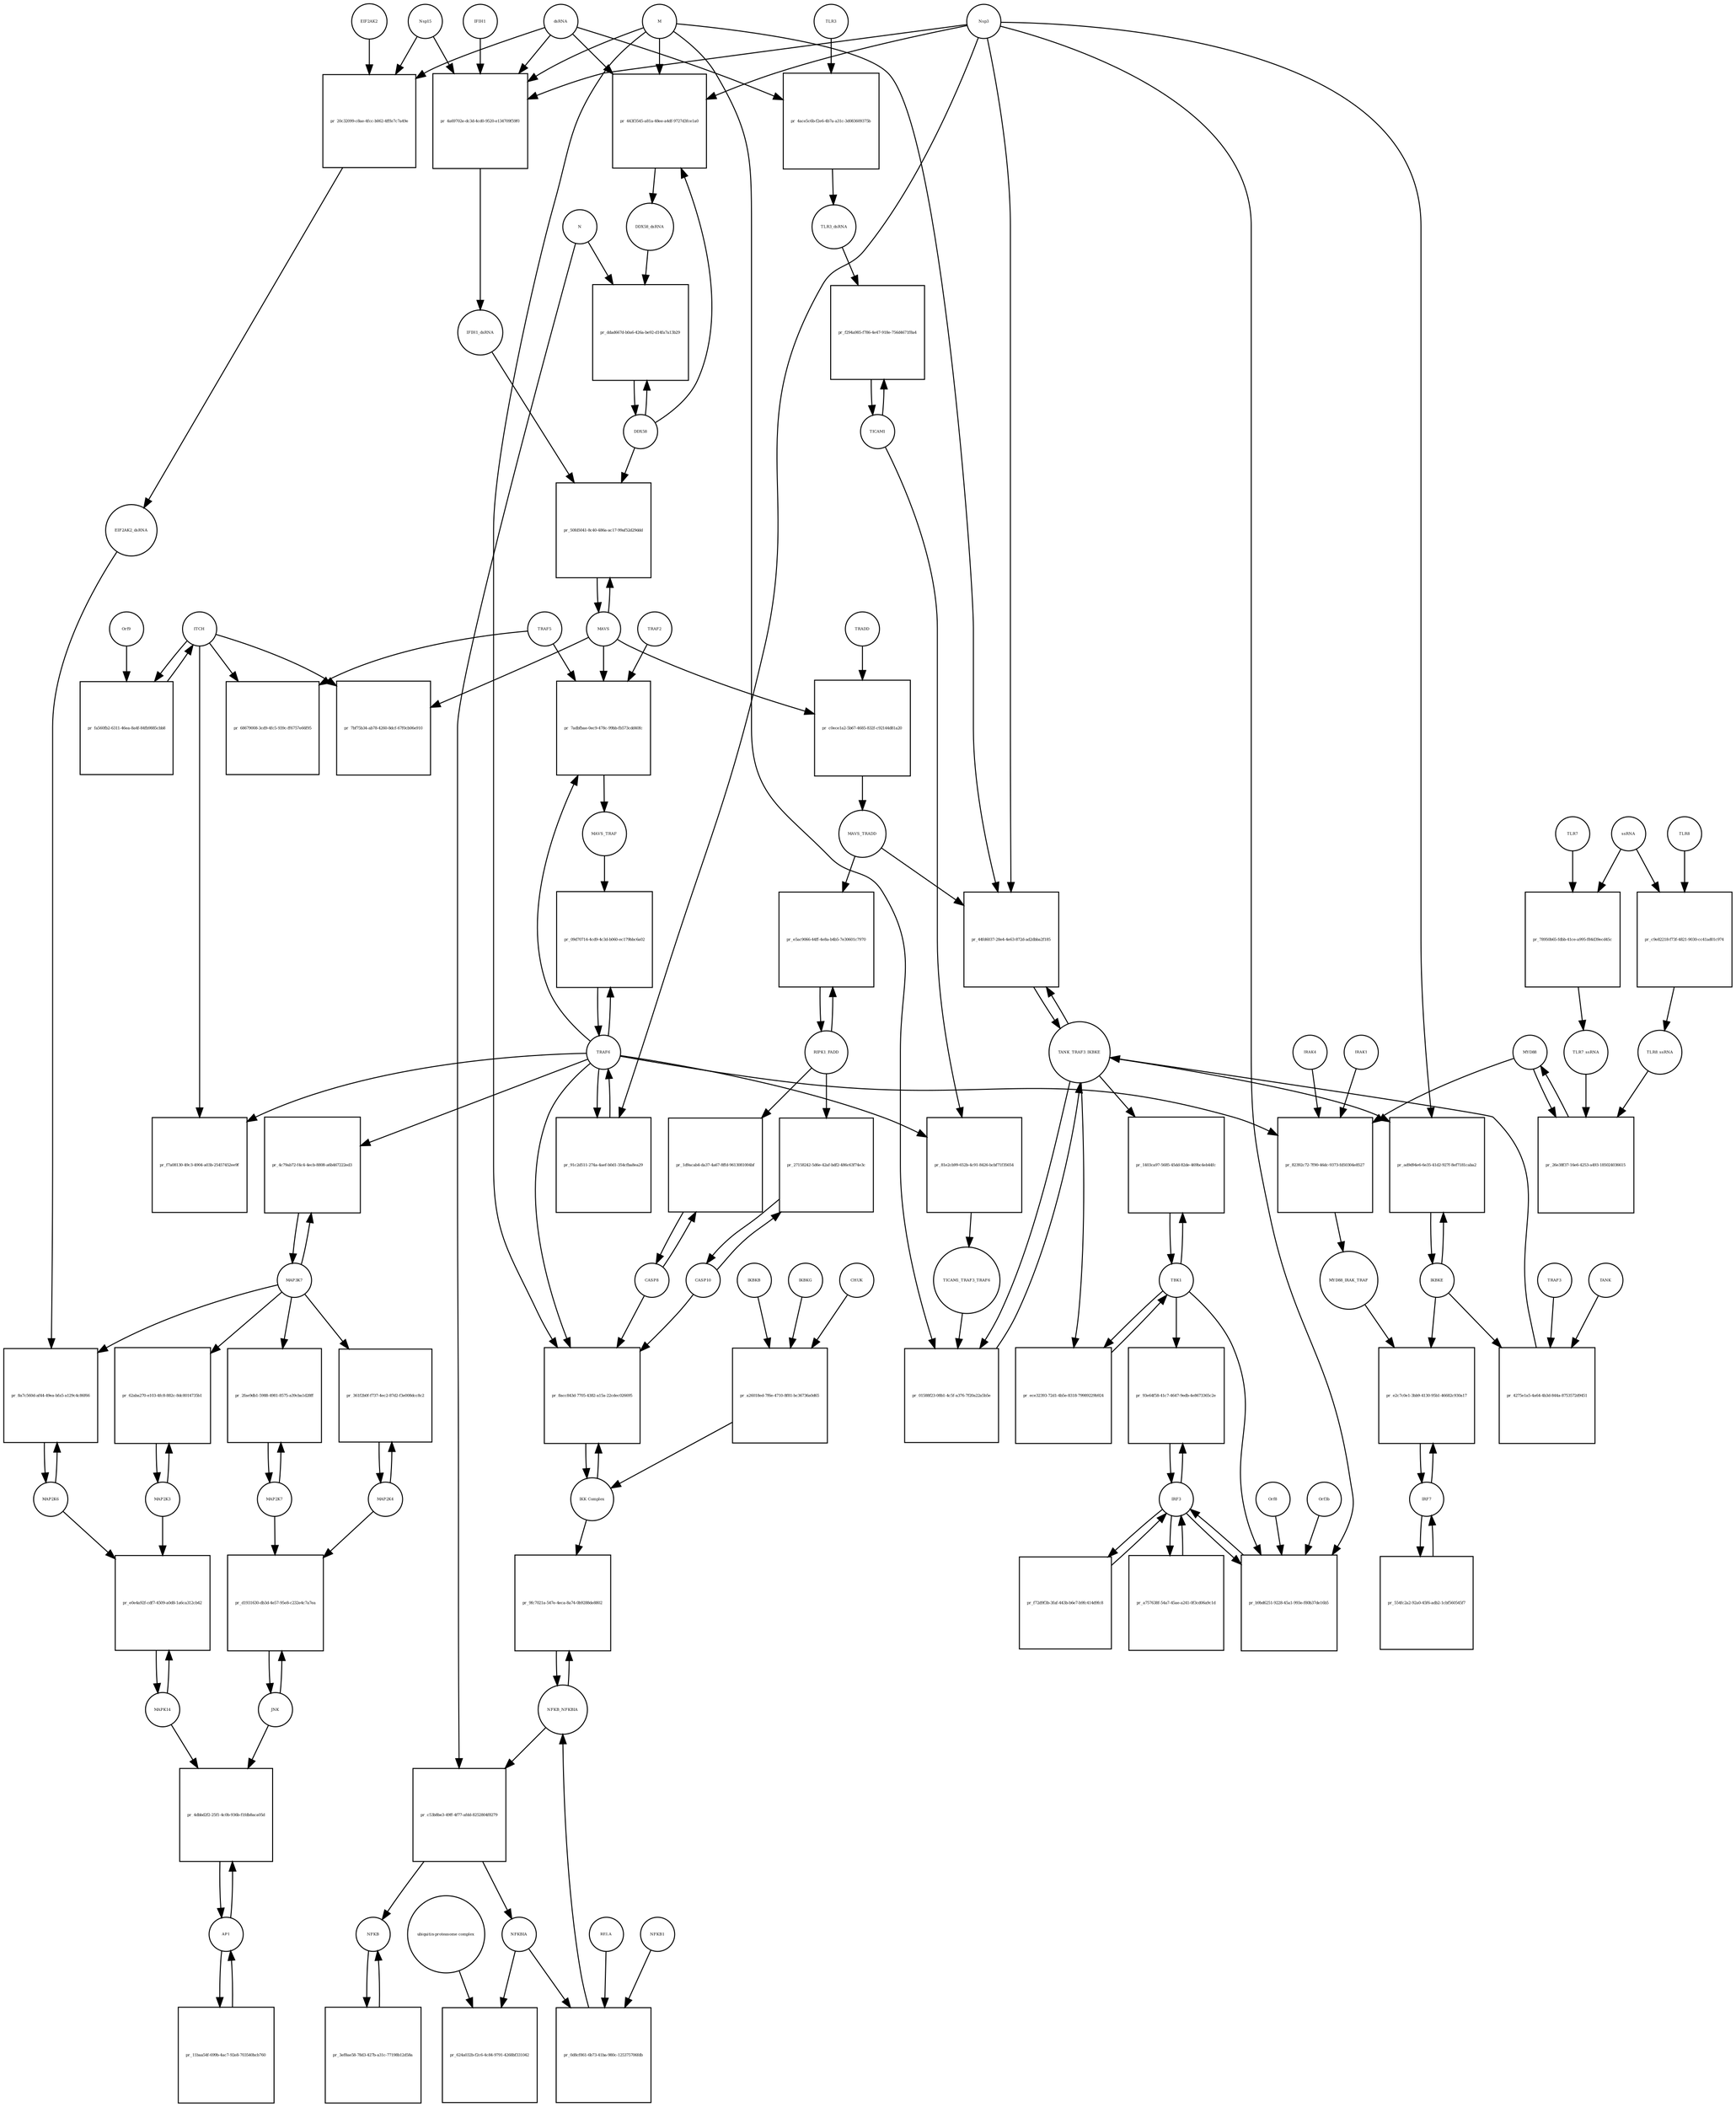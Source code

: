 strict digraph  {
dsRNA [annotation="", bipartite=0, cls="nucleic acid feature", fontsize=4, label=dsRNA, shape=circle];
"pr_443f3545-a81a-48ee-a4df-9727d3fce1a0" [annotation="", bipartite=1, cls=process, fontsize=4, label="pr_443f3545-a81a-48ee-a4df-9727d3fce1a0", shape=square];
DDX58_dsRNA [annotation="", bipartite=0, cls=complex, fontsize=4, label=DDX58_dsRNA, shape=circle];
M [annotation=urn_miriam_ncbiprotein_1796318601, bipartite=0, cls=macromolecule, fontsize=4, label=M, shape=circle];
Nsp3 [annotation=urn_miriam_ncbiprotein_1802476807, bipartite=0, cls=macromolecule, fontsize=4, label=Nsp3, shape=circle];
DDX58 [annotation=urn_miriam_hgnc_19102, bipartite=0, cls=macromolecule, fontsize=4, label=DDX58, shape=circle];
"pr_4a69702e-dc3d-4cd0-9520-e134709f59f0" [annotation="", bipartite=1, cls=process, fontsize=4, label="pr_4a69702e-dc3d-4cd0-9520-e134709f59f0", shape=square];
IFIH1_dsRNA [annotation="", bipartite=0, cls=complex, fontsize=4, label=IFIH1_dsRNA, shape=circle];
Nsp15 [annotation=urn_miriam_ncbiprotein_1802476818, bipartite=0, cls=macromolecule, fontsize=4, label=Nsp15, shape=circle];
IFIH1 [annotation=urn_miriam_hgnc_18873, bipartite=0, cls=macromolecule, fontsize=4, label=IFIH1, shape=circle];
"pr_ddad667d-b0a6-426a-be92-d14fa7a13b29" [annotation="", bipartite=1, cls=process, fontsize=4, label="pr_ddad667d-b0a6-426a-be92-d14fa7a13b29", shape=square];
N [annotation=urn_miriam_ncbiprotein_1798174255, bipartite=0, cls=macromolecule, fontsize=4, label=N, shape=circle];
MAVS [annotation=urn_miriam_hgnc_29233, bipartite=0, cls="macromolecule multimer", fontsize=4, label=MAVS, shape=circle];
"pr_50fd5041-8c40-486a-ac17-99af52d29ddd" [annotation="", bipartite=1, cls=process, fontsize=4, label="pr_50fd5041-8c40-486a-ac17-99af52d29ddd", shape=square];
NFKB [annotation="", bipartite=0, cls=complex, fontsize=4, label=NFKB, shape=circle];
"pr_3ef8ae58-78d3-427b-a31c-77198b12d58a" [annotation="", bipartite=1, cls=process, fontsize=4, label="pr_3ef8ae58-78d3-427b-a31c-77198b12d58a", shape=square];
NFKBIA [annotation=urn_miriam_hgnc_7797, bipartite=0, cls=macromolecule, fontsize=4, label=NFKBIA, shape=circle];
"pr_624a032b-f2c6-4c84-9791-4268bf331042" [annotation="", bipartite=1, cls=process, fontsize=4, label="pr_624a032b-f2c6-4c84-9791-4268bf331042", shape=square];
"ubiquitin-proteasome complex" [annotation="", bipartite=0, cls=complex, fontsize=4, label="ubiquitin-proteasome complex", shape=circle];
IRF3 [annotation=urn_miriam_hgnc_6118, bipartite=0, cls="macromolecule multimer", fontsize=4, label=IRF3, shape=circle];
"pr_93e64f58-41c7-4647-9edb-4e8673365c2e" [annotation="", bipartite=1, cls=process, fontsize=4, label="pr_93e64f58-41c7-4647-9edb-4e8673365c2e", shape=square];
TBK1 [annotation="", bipartite=0, cls=macromolecule, fontsize=4, label=TBK1, shape=circle];
"pr_f72d9f3b-3faf-443b-b6e7-b9fc414d9fc8" [annotation="", bipartite=1, cls=process, fontsize=4, label="pr_f72d9f3b-3faf-443b-b6e7-b9fc414d9fc8", shape=square];
"pr_b9bd6251-9228-45a1-993e-f80b37de16b5" [annotation="", bipartite=1, cls=process, fontsize=4, label="pr_b9bd6251-9228-45a1-993e-f80b37de16b5", shape=square];
Orf3b [annotation=urn_miriam_uniprot_P59633, bipartite=0, cls=macromolecule, fontsize=4, label=Orf3b, shape=circle];
Orf8 [annotation=urn_miriam_ncbiprotein_1796318604, bipartite=0, cls=macromolecule, fontsize=4, label=Orf8, shape=circle];
IRF7 [annotation=urn_miriam_hgnc_6122, bipartite=0, cls="macromolecule multimer", fontsize=4, label=IRF7, shape=circle];
"pr_e2c7c0e1-3bb9-4130-95b1-46682c930a17" [annotation="", bipartite=1, cls=process, fontsize=4, label="pr_e2c7c0e1-3bb9-4130-95b1-46682c930a17", shape=square];
IKBKE [annotation=urn_miriam_hgnc_14552, bipartite=0, cls=macromolecule, fontsize=4, label=IKBKE, shape=circle];
MYD88_IRAK_TRAF [annotation="", bipartite=0, cls=complex, fontsize=4, label=MYD88_IRAK_TRAF, shape=circle];
"pr_a757638f-54a7-45ae-a241-0f3cd06a9c1d" [annotation="", bipartite=1, cls=process, fontsize=4, label="pr_a757638f-54a7-45ae-a241-0f3cd06a9c1d", shape=square];
"pr_554fc2a2-92a0-45f6-adb2-1cbf560545f7" [annotation="", bipartite=1, cls=process, fontsize=4, label="pr_554fc2a2-92a0-45f6-adb2-1cbf560545f7", shape=square];
TRAF6 [annotation=urn_miriam_hgnc_12036, bipartite=0, cls=macromolecule, fontsize=4, label=TRAF6, shape=circle];
"pr_09d70714-4cd9-4c3d-b060-ec179bbc6a02" [annotation="", bipartite=1, cls=process, fontsize=4, label="pr_09d70714-4cd9-4c3d-b060-ec179bbc6a02", shape=square];
MAVS_TRAF [annotation="", bipartite=0, cls=complex, fontsize=4, label=MAVS_TRAF, shape=circle];
"pr_7bf75b34-ab78-4260-8dcf-67f0cb06e910" [annotation="", bipartite=1, cls=process, fontsize=4, label="pr_7bf75b34-ab78-4260-8dcf-67f0cb06e910", shape=square];
ITCH [annotation="", bipartite=0, cls=macromolecule, fontsize=4, label=ITCH, shape=circle];
TRAF5 [annotation=urn_miriam_hgnc_12035, bipartite=0, cls=macromolecule, fontsize=4, label=TRAF5, shape=circle];
"pr_68679008-3cd9-4fc5-939c-ff6757e66f95" [annotation="", bipartite=1, cls=process, fontsize=4, label="pr_68679008-3cd9-4fc5-939c-ff6757e66f95", shape=square];
"pr_f7a08130-49c3-4904-a03b-25457452ee9f" [annotation="", bipartite=1, cls=process, fontsize=4, label="pr_f7a08130-49c3-4904-a03b-25457452ee9f", shape=square];
TICAM1 [annotation=urn_miriam_hgnc_18348, bipartite=0, cls=macromolecule, fontsize=4, label=TICAM1, shape=circle];
"pr_f294a985-f786-4e47-918e-756d4671f8a4" [annotation="", bipartite=1, cls=process, fontsize=4, label="pr_f294a985-f786-4e47-918e-756d4671f8a4", shape=square];
TLR3_dsRNA [annotation="", bipartite=0, cls=complex, fontsize=4, label=TLR3_dsRNA, shape=circle];
TLR3 [annotation=urn_miriam_hgnc_11849, bipartite=0, cls="macromolecule multimer", fontsize=4, label=TLR3, shape=circle];
"pr_4ace5c6b-f2e6-4b7a-a31c-3d083609375b" [annotation="", bipartite=1, cls=process, fontsize=4, label="pr_4ace5c6b-f2e6-4b7a-a31c-3d083609375b", shape=square];
"pr_81e2cb99-652b-4c91-8426-bcbf71f35654" [annotation="", bipartite=1, cls=process, fontsize=4, label="pr_81e2cb99-652b-4c91-8426-bcbf71f35654", shape=square];
TICAM1_TRAF3_TRAF6 [annotation="", bipartite=0, cls=complex, fontsize=4, label=TICAM1_TRAF3_TRAF6, shape=circle];
TANK_TRAF3_IKBKE [annotation="", bipartite=0, cls=complex, fontsize=4, label=TANK_TRAF3_IKBKE, shape=circle];
"pr_01588f23-08b1-4c5f-a376-7f20a22a5b5e" [annotation="", bipartite=1, cls=process, fontsize=4, label="pr_01588f23-08b1-4c5f-a376-7f20a22a5b5e", shape=square];
"pr_1403ca97-5685-45dd-82de-469bc4eb44fc" [annotation="", bipartite=1, cls=process, fontsize=4, label="pr_1403ca97-5685-45dd-82de-469bc4eb44fc", shape=square];
"pr_ad9d94e6-6e35-41d2-927f-8ef7181caba2" [annotation="", bipartite=1, cls=process, fontsize=4, label="pr_ad9d94e6-6e35-41d2-927f-8ef7181caba2", shape=square];
MYD88 [annotation="", bipartite=0, cls=macromolecule, fontsize=4, label=MYD88, shape=circle];
"pr_82392c72-7f90-46dc-9373-fd50304e8527" [annotation="", bipartite=1, cls=process, fontsize=4, label="pr_82392c72-7f90-46dc-9373-fd50304e8527", shape=square];
IRAK1 [annotation=urn_miriam_hgnc_6112, bipartite=0, cls=macromolecule, fontsize=4, label=IRAK1, shape=circle];
IRAK4 [annotation=urn_miriam_hgnc_17967, bipartite=0, cls=macromolecule, fontsize=4, label=IRAK4, shape=circle];
TLR7 [annotation=urn_miriam_hgnc_15631, bipartite=0, cls=macromolecule, fontsize=4, label=TLR7, shape=circle];
"pr_78950b65-fdbb-41ce-a995-f84d39ecd45c" [annotation="", bipartite=1, cls=process, fontsize=4, label="pr_78950b65-fdbb-41ce-a995-f84d39ecd45c", shape=square];
TLR7_ssRNA [annotation="", bipartite=0, cls=complex, fontsize=4, label=TLR7_ssRNA, shape=circle];
ssRNA [annotation="", bipartite=0, cls="nucleic acid feature", fontsize=4, label=ssRNA, shape=circle];
TLR8 [annotation=urn_miriam_hgnc_15632, bipartite=0, cls=macromolecule, fontsize=4, label=TLR8, shape=circle];
"pr_c9e82218-f73f-4821-9030-cc41ad01c974" [annotation="", bipartite=1, cls=process, fontsize=4, label="pr_c9e82218-f73f-4821-9030-cc41ad01c974", shape=square];
TLR8_ssRNA [annotation="", bipartite=0, cls=complex, fontsize=4, label=TLR8_ssRNA, shape=circle];
"pr_26e38f37-16e6-4253-a493-185024036615" [annotation="", bipartite=1, cls=process, fontsize=4, label="pr_26e38f37-16e6-4253-a493-185024036615", shape=square];
MAP3K7 [annotation="", bipartite=0, cls=macromolecule, fontsize=4, label=MAP3K7, shape=circle];
"pr_4c79ab72-f4c4-4ecb-8808-a6b467222ed3" [annotation="", bipartite=1, cls=process, fontsize=4, label="pr_4c79ab72-f4c4-4ecb-8808-a6b467222ed3", shape=square];
TRAF2 [annotation=urn_miriam_hgnc_12032, bipartite=0, cls=macromolecule, fontsize=4, label=TRAF2, shape=circle];
"pr_7adbfbae-0ec9-478c-99bb-fb573cdd40fc" [annotation="", bipartite=1, cls=process, fontsize=4, label="pr_7adbfbae-0ec9-478c-99bb-fb573cdd40fc", shape=square];
"pr_fa560fb2-6311-46ea-8a4f-84fb9885cbb8" [annotation="", bipartite=1, cls=process, fontsize=4, label="pr_fa560fb2-6311-46ea-8a4f-84fb9885cbb8", shape=square];
Orf9 [annotation=urn_miriam_uniprot_P59636, bipartite=0, cls=macromolecule, fontsize=4, label=Orf9, shape=circle];
"pr_c0ece1a2-5b67-4685-832f-c92144d81a20" [annotation="", bipartite=1, cls=process, fontsize=4, label="pr_c0ece1a2-5b67-4685-832f-c92144d81a20", shape=square];
MAVS_TRADD [annotation="", bipartite=0, cls=complex, fontsize=4, label=MAVS_TRADD, shape=circle];
TRADD [annotation=urn_miriam_hgnc_12030, bipartite=0, cls=macromolecule, fontsize=4, label=TRADD, shape=circle];
"pr_91c2d511-274a-4aef-b0d1-354cfba8ea29" [annotation="", bipartite=1, cls=process, fontsize=4, label="pr_91c2d511-274a-4aef-b0d1-354cfba8ea29", shape=square];
AP1 [annotation="", bipartite=0, cls=complex, fontsize=4, label=AP1, shape=circle];
"pr_4dbbd2f2-25f1-4c0b-936b-f1fdb8aca05d" [annotation="", bipartite=1, cls=process, fontsize=4, label="pr_4dbbd2f2-25f1-4c0b-936b-f1fdb8aca05d", shape=square];
MAPK14 [annotation="", bipartite=0, cls=macromolecule, fontsize=4, label=MAPK14, shape=circle];
JNK [annotation="", bipartite=0, cls=complex, fontsize=4, label=JNK, shape=circle];
"pr_d1931630-db3d-4e57-95e8-c232e4c7a7ea" [annotation="", bipartite=1, cls=process, fontsize=4, label="pr_d1931630-db3d-4e57-95e8-c232e4c7a7ea", shape=square];
MAP2K7 [annotation="", bipartite=0, cls=macromolecule, fontsize=4, label=MAP2K7, shape=circle];
MAP2K4 [annotation="", bipartite=0, cls=macromolecule, fontsize=4, label=MAP2K4, shape=circle];
"pr_361f2b0f-f737-4ec2-87d2-f3e008dcc8c2" [annotation="", bipartite=1, cls=process, fontsize=4, label="pr_361f2b0f-f737-4ec2-87d2-f3e008dcc8c2", shape=square];
"pr_2fae9db1-5988-4981-8575-a39cba1d28ff" [annotation="", bipartite=1, cls=process, fontsize=4, label="pr_2fae9db1-5988-4981-8575-a39cba1d28ff", shape=square];
MAP2K3 [annotation="", bipartite=0, cls=macromolecule, fontsize=4, label=MAP2K3, shape=circle];
"pr_62aba270-e103-4fc8-882c-8dc8014735b1" [annotation="", bipartite=1, cls=process, fontsize=4, label="pr_62aba270-e103-4fc8-882c-8dc8014735b1", shape=square];
MAP2K6 [annotation="", bipartite=0, cls=macromolecule, fontsize=4, label=MAP2K6, shape=circle];
"pr_8a7c560d-af44-49ea-bfa5-a129c4c86f66" [annotation="", bipartite=1, cls=process, fontsize=4, label="pr_8a7c560d-af44-49ea-bfa5-a129c4c86f66", shape=square];
EIF2AK2_dsRNA [annotation="", bipartite=0, cls=complex, fontsize=4, label=EIF2AK2_dsRNA, shape=circle];
"pr_20c32099-c8ae-4fcc-b062-4fffe7c7a49e" [annotation="", bipartite=1, cls=process, fontsize=4, label="pr_20c32099-c8ae-4fcc-b062-4fffe7c7a49e", shape=square];
EIF2AK2 [annotation=urn_miriam_hgnc_9437, bipartite=0, cls=macromolecule, fontsize=4, label=EIF2AK2, shape=circle];
RIPK1_FADD [annotation="", bipartite=0, cls=complex, fontsize=4, label=RIPK1_FADD, shape=circle];
"pr_e5ac9066-44ff-4e8a-b4b5-7e30601c7970" [annotation="", bipartite=1, cls=process, fontsize=4, label="pr_e5ac9066-44ff-4e8a-b4b5-7e30601c7970", shape=square];
CASP8 [annotation="", bipartite=0, cls=macromolecule, fontsize=4, label=CASP8, shape=circle];
"pr_1d9acab4-da37-4a67-8ffd-9613081004bf" [annotation="", bipartite=1, cls=process, fontsize=4, label="pr_1d9acab4-da37-4a67-8ffd-9613081004bf", shape=square];
CASP10 [annotation="", bipartite=0, cls=macromolecule, fontsize=4, label=CASP10, shape=circle];
"pr_27158242-5d6e-42af-bdf2-486c63f74e3c" [annotation="", bipartite=1, cls=process, fontsize=4, label="pr_27158242-5d6e-42af-bdf2-486c63f74e3c", shape=square];
NFKB_NFKBIA [annotation="", bipartite=0, cls=complex, fontsize=4, label=NFKB_NFKBIA, shape=circle];
"pr_9fc7021a-547e-4eca-8a74-0b9288de8802" [annotation="", bipartite=1, cls=process, fontsize=4, label="pr_9fc7021a-547e-4eca-8a74-0b9288de8802", shape=square];
"IKK Complex" [annotation="", bipartite=0, cls=complex, fontsize=4, label="IKK Complex", shape=circle];
"pr_c53b8be3-49ff-4f77-afdd-8252804f8279" [annotation="", bipartite=1, cls=process, fontsize=4, label="pr_c53b8be3-49ff-4f77-afdd-8252804f8279", shape=square];
"pr_11baa54f-699b-4ac7-92e8-703540bcb760" [annotation="", bipartite=1, cls=process, fontsize=4, label="pr_11baa54f-699b-4ac7-92e8-703540bcb760", shape=square];
"pr_8acc843d-7705-4382-a15a-22cdec026695" [annotation="", bipartite=1, cls=process, fontsize=4, label="pr_8acc843d-7705-4382-a15a-22cdec026695", shape=square];
"pr_0d8cf861-6b73-41ba-980c-125375706fdb" [annotation="", bipartite=1, cls=process, fontsize=4, label="pr_0d8cf861-6b73-41ba-980c-125375706fdb", shape=square];
RELA [annotation="", bipartite=0, cls=macromolecule, fontsize=4, label=RELA, shape=circle];
NFKB1 [annotation="", bipartite=0, cls=macromolecule, fontsize=4, label=NFKB1, shape=circle];
IKBKG [annotation="", bipartite=0, cls=macromolecule, fontsize=4, label=IKBKG, shape=circle];
"pr_a26018ed-7f6e-4710-8f81-bc36736a0d65" [annotation="", bipartite=1, cls=process, fontsize=4, label="pr_a26018ed-7f6e-4710-8f81-bc36736a0d65", shape=square];
CHUK [annotation="", bipartite=0, cls=macromolecule, fontsize=4, label=CHUK, shape=circle];
IKBKB [annotation="", bipartite=0, cls=macromolecule, fontsize=4, label=IKBKB, shape=circle];
"pr_44fd6037-28e4-4e63-872d-ad2dbba2f185" [annotation="", bipartite=1, cls=process, fontsize=4, label="pr_44fd6037-28e4-4e63-872d-ad2dbba2f185", shape=square];
"pr_ece32393-72d1-4b5e-8318-79989229b924" [annotation="", bipartite=1, cls=process, fontsize=4, label="pr_ece32393-72d1-4b5e-8318-79989229b924", shape=square];
"pr_e0e4a92f-cdf7-4509-a0d8-1a6ca312cb42" [annotation="", bipartite=1, cls=process, fontsize=4, label="pr_e0e4a92f-cdf7-4509-a0d8-1a6ca312cb42", shape=square];
TRAF3 [annotation="", bipartite=0, cls=macromolecule, fontsize=4, label=TRAF3, shape=circle];
"pr_4275e1a5-4a64-4b3d-844a-8753572d9451" [annotation="", bipartite=1, cls=process, fontsize=4, label="pr_4275e1a5-4a64-4b3d-844a-8753572d9451", shape=square];
TANK [annotation="", bipartite=0, cls=macromolecule, fontsize=4, label=TANK, shape=circle];
dsRNA -> "pr_443f3545-a81a-48ee-a4df-9727d3fce1a0"  [annotation="", interaction_type=consumption];
dsRNA -> "pr_4a69702e-dc3d-4cd0-9520-e134709f59f0"  [annotation="", interaction_type=consumption];
dsRNA -> "pr_4ace5c6b-f2e6-4b7a-a31c-3d083609375b"  [annotation="", interaction_type=consumption];
dsRNA -> "pr_20c32099-c8ae-4fcc-b062-4fffe7c7a49e"  [annotation="", interaction_type=consumption];
"pr_443f3545-a81a-48ee-a4df-9727d3fce1a0" -> DDX58_dsRNA  [annotation="", interaction_type=production];
DDX58_dsRNA -> "pr_ddad667d-b0a6-426a-be92-d14fa7a13b29"  [annotation="urn_miriam_pubmed_25581309|urn_miriam_pubmed_28148787|urn_miriam_taxonomy_694009", interaction_type=catalysis];
M -> "pr_443f3545-a81a-48ee-a4df-9727d3fce1a0"  [annotation="urn_miriam_pubmed_20303872|urn_miriam_pubmed_19380580|urn_miriam_pubmed_31226023|urn_miriam_taxonomy_694009", interaction_type=inhibition];
M -> "pr_4a69702e-dc3d-4cd0-9520-e134709f59f0"  [annotation="urn_miriam_pubmed_28484023|urn_miriam_pubmed_19380580|urn_miriam_pubmed_31226023|urn_miriam_taxonomy_694009", interaction_type=inhibition];
M -> "pr_01588f23-08b1-4c5f-a376-7f20a22a5b5e"  [annotation="urn_miriam_pubmed_19380580|urn_miriam_pubmed_19366914|urn_miriam_taxonomy_694009", interaction_type=inhibition];
M -> "pr_8acc843d-7705-4382-a15a-22cdec026695"  [annotation="urn_miriam_pubmed_19366914|urn_miriam_pubmed_20303872|urn_miriam_pubmed_17705188|urn_miriam_pubmed_694009", interaction_type=inhibition];
M -> "pr_44fd6037-28e4-4e63-872d-ad2dbba2f185"  [annotation="urn_miriam_pubmed_19366914|urn_miriam_pubmed_27164085|urn_miriam_pubmed_19380580|urn_miriam_taxonomy_694009", interaction_type=inhibition];
Nsp3 -> "pr_443f3545-a81a-48ee-a4df-9727d3fce1a0"  [annotation="urn_miriam_pubmed_20303872|urn_miriam_pubmed_19380580|urn_miriam_pubmed_31226023|urn_miriam_taxonomy_694009", interaction_type=inhibition];
Nsp3 -> "pr_4a69702e-dc3d-4cd0-9520-e134709f59f0"  [annotation="urn_miriam_pubmed_28484023|urn_miriam_pubmed_19380580|urn_miriam_pubmed_31226023|urn_miriam_taxonomy_694009", interaction_type=inhibition];
Nsp3 -> "pr_b9bd6251-9228-45a1-993e-f80b37de16b5"  [annotation="urn_miriam_pubmed_17761676|urn_miriam_pubmed_31226023|urn_miriam_taxonomy_694009", interaction_type=inhibition];
Nsp3 -> "pr_ad9d94e6-6e35-41d2-927f-8ef7181caba2"  [annotation="urn_miriam_pubmed_20303872|urn_miriam_pubmed_31226023|urn_miriam_taxonomy_694009", interaction_type=inhibition];
Nsp3 -> "pr_91c2d511-274a-4aef-b0d1-354cfba8ea29"  [annotation="urn_miriam_pubmed_27164085|urn_miriam_taxonomy_694009", interaction_type=catalysis];
Nsp3 -> "pr_44fd6037-28e4-4e63-872d-ad2dbba2f185"  [annotation="urn_miriam_pubmed_19366914|urn_miriam_pubmed_27164085|urn_miriam_pubmed_19380580|urn_miriam_taxonomy_694009", interaction_type=inhibition];
DDX58 -> "pr_443f3545-a81a-48ee-a4df-9727d3fce1a0"  [annotation="", interaction_type=consumption];
DDX58 -> "pr_ddad667d-b0a6-426a-be92-d14fa7a13b29"  [annotation="", interaction_type=consumption];
DDX58 -> "pr_50fd5041-8c40-486a-ac17-99af52d29ddd"  [annotation=urn_miriam_pubmed_25581309, interaction_type=catalysis];
"pr_4a69702e-dc3d-4cd0-9520-e134709f59f0" -> IFIH1_dsRNA  [annotation="", interaction_type=production];
IFIH1_dsRNA -> "pr_50fd5041-8c40-486a-ac17-99af52d29ddd"  [annotation=urn_miriam_pubmed_25581309, interaction_type=catalysis];
Nsp15 -> "pr_4a69702e-dc3d-4cd0-9520-e134709f59f0"  [annotation="urn_miriam_pubmed_28484023|urn_miriam_pubmed_19380580|urn_miriam_pubmed_31226023|urn_miriam_taxonomy_694009", interaction_type=inhibition];
Nsp15 -> "pr_20c32099-c8ae-4fcc-b062-4fffe7c7a49e"  [annotation="urn_miriam_pubmed_28484023|urn_miriam_pubmed_19366914|urn_miriam_taxonomy_694009", interaction_type=inhibition];
IFIH1 -> "pr_4a69702e-dc3d-4cd0-9520-e134709f59f0"  [annotation="", interaction_type=consumption];
"pr_ddad667d-b0a6-426a-be92-d14fa7a13b29" -> DDX58  [annotation="", interaction_type=production];
N -> "pr_ddad667d-b0a6-426a-be92-d14fa7a13b29"  [annotation="urn_miriam_pubmed_25581309|urn_miriam_pubmed_28148787|urn_miriam_taxonomy_694009", interaction_type=inhibition];
N -> "pr_c53b8be3-49ff-4f77-afdd-8252804f8279"  [annotation="urn_miriam_pubmed_16143815|urn_miriam_taxonomy_694009", interaction_type=stimulation];
MAVS -> "pr_50fd5041-8c40-486a-ac17-99af52d29ddd"  [annotation="", interaction_type=consumption];
MAVS -> "pr_7bf75b34-ab78-4260-8dcf-67f0cb06e910"  [annotation="", interaction_type=consumption];
MAVS -> "pr_7adbfbae-0ec9-478c-99bb-fb573cdd40fc"  [annotation="", interaction_type=consumption];
MAVS -> "pr_c0ece1a2-5b67-4685-832f-c92144d81a20"  [annotation="", interaction_type=consumption];
"pr_50fd5041-8c40-486a-ac17-99af52d29ddd" -> MAVS  [annotation="", interaction_type=production];
NFKB -> "pr_3ef8ae58-78d3-427b-a31c-77198b12d58a"  [annotation="", interaction_type=consumption];
"pr_3ef8ae58-78d3-427b-a31c-77198b12d58a" -> NFKB  [annotation="", interaction_type=production];
NFKBIA -> "pr_624a032b-f2c6-4c84-9791-4268bf331042"  [annotation="", interaction_type=consumption];
NFKBIA -> "pr_0d8cf861-6b73-41ba-980c-125375706fdb"  [annotation="", interaction_type=consumption];
"ubiquitin-proteasome complex" -> "pr_624a032b-f2c6-4c84-9791-4268bf331042"  [annotation=urn_miriam_pubmed_20303872, interaction_type=catalysis];
IRF3 -> "pr_93e64f58-41c7-4647-9edb-4e8673365c2e"  [annotation="", interaction_type=consumption];
IRF3 -> "pr_f72d9f3b-3faf-443b-b6e7-b9fc414d9fc8"  [annotation="", interaction_type=consumption];
IRF3 -> "pr_b9bd6251-9228-45a1-993e-f80b37de16b5"  [annotation="", interaction_type=consumption];
IRF3 -> "pr_a757638f-54a7-45ae-a241-0f3cd06a9c1d"  [annotation="", interaction_type=consumption];
"pr_93e64f58-41c7-4647-9edb-4e8673365c2e" -> IRF3  [annotation="", interaction_type=production];
TBK1 -> "pr_93e64f58-41c7-4647-9edb-4e8673365c2e"  [annotation=urn_miriam_pubmed_25581309, interaction_type=catalysis];
TBK1 -> "pr_b9bd6251-9228-45a1-993e-f80b37de16b5"  [annotation="urn_miriam_pubmed_17761676|urn_miriam_pubmed_31226023|urn_miriam_taxonomy_694009", interaction_type=catalysis];
TBK1 -> "pr_1403ca97-5685-45dd-82de-469bc4eb44fc"  [annotation="", interaction_type=consumption];
TBK1 -> "pr_ece32393-72d1-4b5e-8318-79989229b924"  [annotation="", interaction_type=consumption];
"pr_f72d9f3b-3faf-443b-b6e7-b9fc414d9fc8" -> IRF3  [annotation="", interaction_type=production];
"pr_b9bd6251-9228-45a1-993e-f80b37de16b5" -> IRF3  [annotation="", interaction_type=production];
Orf3b -> "pr_b9bd6251-9228-45a1-993e-f80b37de16b5"  [annotation="urn_miriam_pubmed_17761676|urn_miriam_pubmed_31226023|urn_miriam_taxonomy_694009", interaction_type=inhibition];
Orf8 -> "pr_b9bd6251-9228-45a1-993e-f80b37de16b5"  [annotation="urn_miriam_pubmed_17761676|urn_miriam_pubmed_31226023|urn_miriam_taxonomy_694009", interaction_type=inhibition];
IRF7 -> "pr_e2c7c0e1-3bb9-4130-95b1-46682c930a17"  [annotation="", interaction_type=consumption];
IRF7 -> "pr_554fc2a2-92a0-45f6-adb2-1cbf560545f7"  [annotation="", interaction_type=consumption];
"pr_e2c7c0e1-3bb9-4130-95b1-46682c930a17" -> IRF7  [annotation="", interaction_type=production];
IKBKE -> "pr_e2c7c0e1-3bb9-4130-95b1-46682c930a17"  [annotation=urn_miriam_pubmed_20303872, interaction_type=catalysis];
IKBKE -> "pr_ad9d94e6-6e35-41d2-927f-8ef7181caba2"  [annotation="", interaction_type=consumption];
IKBKE -> "pr_4275e1a5-4a64-4b3d-844a-8753572d9451"  [annotation="", interaction_type=consumption];
MYD88_IRAK_TRAF -> "pr_e2c7c0e1-3bb9-4130-95b1-46682c930a17"  [annotation=urn_miriam_pubmed_20303872, interaction_type=catalysis];
"pr_a757638f-54a7-45ae-a241-0f3cd06a9c1d" -> IRF3  [annotation="", interaction_type=production];
"pr_554fc2a2-92a0-45f6-adb2-1cbf560545f7" -> IRF7  [annotation="", interaction_type=production];
TRAF6 -> "pr_09d70714-4cd9-4c3d-b060-ec179bbc6a02"  [annotation="", interaction_type=consumption];
TRAF6 -> "pr_f7a08130-49c3-4904-a03b-25457452ee9f"  [annotation="", interaction_type=consumption];
TRAF6 -> "pr_81e2cb99-652b-4c91-8426-bcbf71f35654"  [annotation="", interaction_type=consumption];
TRAF6 -> "pr_82392c72-7f90-46dc-9373-fd50304e8527"  [annotation="", interaction_type=consumption];
TRAF6 -> "pr_4c79ab72-f4c4-4ecb-8808-a6b467222ed3"  [annotation=urn_miriam_pubmed_19366914, interaction_type=stimulation];
TRAF6 -> "pr_7adbfbae-0ec9-478c-99bb-fb573cdd40fc"  [annotation="", interaction_type=consumption];
TRAF6 -> "pr_91c2d511-274a-4aef-b0d1-354cfba8ea29"  [annotation="", interaction_type=consumption];
TRAF6 -> "pr_8acc843d-7705-4382-a15a-22cdec026695"  [annotation="urn_miriam_pubmed_19366914|urn_miriam_pubmed_20303872|urn_miriam_pubmed_17705188|urn_miriam_pubmed_694009", interaction_type=stimulation];
"pr_09d70714-4cd9-4c3d-b060-ec179bbc6a02" -> TRAF6  [annotation="", interaction_type=production];
MAVS_TRAF -> "pr_09d70714-4cd9-4c3d-b060-ec179bbc6a02"  [annotation=urn_miriam_pubmed_19366914, interaction_type=catalysis];
ITCH -> "pr_7bf75b34-ab78-4260-8dcf-67f0cb06e910"  [annotation=urn_miriam_pubmed_25135833, interaction_type=catalysis];
ITCH -> "pr_68679008-3cd9-4fc5-939c-ff6757e66f95"  [annotation=urn_miriam_pubmed_25135833, interaction_type=catalysis];
ITCH -> "pr_f7a08130-49c3-4904-a03b-25457452ee9f"  [annotation=urn_miriam_pubmed_25135833, interaction_type=catalysis];
ITCH -> "pr_fa560fb2-6311-46ea-8a4f-84fb9885cbb8"  [annotation="", interaction_type=consumption];
TRAF5 -> "pr_68679008-3cd9-4fc5-939c-ff6757e66f95"  [annotation="", interaction_type=consumption];
TRAF5 -> "pr_7adbfbae-0ec9-478c-99bb-fb573cdd40fc"  [annotation="", interaction_type=consumption];
TICAM1 -> "pr_f294a985-f786-4e47-918e-756d4671f8a4"  [annotation="", interaction_type=consumption];
TICAM1 -> "pr_81e2cb99-652b-4c91-8426-bcbf71f35654"  [annotation="", interaction_type=consumption];
"pr_f294a985-f786-4e47-918e-756d4671f8a4" -> TICAM1  [annotation="", interaction_type=production];
TLR3_dsRNA -> "pr_f294a985-f786-4e47-918e-756d4671f8a4"  [annotation=urn_miriam_pubmed_20303872, interaction_type=stimulation];
TLR3 -> "pr_4ace5c6b-f2e6-4b7a-a31c-3d083609375b"  [annotation="", interaction_type=consumption];
"pr_4ace5c6b-f2e6-4b7a-a31c-3d083609375b" -> TLR3_dsRNA  [annotation="", interaction_type=production];
"pr_81e2cb99-652b-4c91-8426-bcbf71f35654" -> TICAM1_TRAF3_TRAF6  [annotation="", interaction_type=production];
TICAM1_TRAF3_TRAF6 -> "pr_01588f23-08b1-4c5f-a376-7f20a22a5b5e"  [annotation="urn_miriam_pubmed_19380580|urn_miriam_pubmed_19366914|urn_miriam_taxonomy_694009", interaction_type=stimulation];
TANK_TRAF3_IKBKE -> "pr_01588f23-08b1-4c5f-a376-7f20a22a5b5e"  [annotation="", interaction_type=consumption];
TANK_TRAF3_IKBKE -> "pr_1403ca97-5685-45dd-82de-469bc4eb44fc"  [annotation=urn_miriam_pubmed_20303872, interaction_type=stimulation];
TANK_TRAF3_IKBKE -> "pr_ad9d94e6-6e35-41d2-927f-8ef7181caba2"  [annotation="urn_miriam_pubmed_20303872|urn_miriam_pubmed_31226023|urn_miriam_taxonomy_694009", interaction_type=stimulation];
TANK_TRAF3_IKBKE -> "pr_44fd6037-28e4-4e63-872d-ad2dbba2f185"  [annotation="", interaction_type=consumption];
TANK_TRAF3_IKBKE -> "pr_ece32393-72d1-4b5e-8318-79989229b924"  [annotation=urn_miriam_pubmed_19366914, interaction_type=stimulation];
"pr_01588f23-08b1-4c5f-a376-7f20a22a5b5e" -> TANK_TRAF3_IKBKE  [annotation="", interaction_type=production];
"pr_1403ca97-5685-45dd-82de-469bc4eb44fc" -> TBK1  [annotation="", interaction_type=production];
"pr_ad9d94e6-6e35-41d2-927f-8ef7181caba2" -> IKBKE  [annotation="", interaction_type=production];
MYD88 -> "pr_82392c72-7f90-46dc-9373-fd50304e8527"  [annotation="", interaction_type=consumption];
MYD88 -> "pr_26e38f37-16e6-4253-a493-185024036615"  [annotation="", interaction_type=consumption];
"pr_82392c72-7f90-46dc-9373-fd50304e8527" -> MYD88_IRAK_TRAF  [annotation="", interaction_type=production];
IRAK1 -> "pr_82392c72-7f90-46dc-9373-fd50304e8527"  [annotation="", interaction_type=consumption];
IRAK4 -> "pr_82392c72-7f90-46dc-9373-fd50304e8527"  [annotation="", interaction_type=consumption];
TLR7 -> "pr_78950b65-fdbb-41ce-a995-f84d39ecd45c"  [annotation="", interaction_type=consumption];
"pr_78950b65-fdbb-41ce-a995-f84d39ecd45c" -> TLR7_ssRNA  [annotation="", interaction_type=production];
TLR7_ssRNA -> "pr_26e38f37-16e6-4253-a493-185024036615"  [annotation=urn_miriam_pubmed_19366914, interaction_type=stimulation];
ssRNA -> "pr_78950b65-fdbb-41ce-a995-f84d39ecd45c"  [annotation="", interaction_type=consumption];
ssRNA -> "pr_c9e82218-f73f-4821-9030-cc41ad01c974"  [annotation="", interaction_type=consumption];
TLR8 -> "pr_c9e82218-f73f-4821-9030-cc41ad01c974"  [annotation="", interaction_type=consumption];
"pr_c9e82218-f73f-4821-9030-cc41ad01c974" -> TLR8_ssRNA  [annotation="", interaction_type=production];
TLR8_ssRNA -> "pr_26e38f37-16e6-4253-a493-185024036615"  [annotation=urn_miriam_pubmed_19366914, interaction_type=stimulation];
"pr_26e38f37-16e6-4253-a493-185024036615" -> MYD88  [annotation="", interaction_type=production];
MAP3K7 -> "pr_4c79ab72-f4c4-4ecb-8808-a6b467222ed3"  [annotation="", interaction_type=consumption];
MAP3K7 -> "pr_361f2b0f-f737-4ec2-87d2-f3e008dcc8c2"  [annotation=urn_miriam_pubmed_19366914, interaction_type=catalysis];
MAP3K7 -> "pr_2fae9db1-5988-4981-8575-a39cba1d28ff"  [annotation=urn_miriam_pubmed_19366914, interaction_type=catalysis];
MAP3K7 -> "pr_62aba270-e103-4fc8-882c-8dc8014735b1"  [annotation=urn_miriam_pubmed_19366914, interaction_type=catalysis];
MAP3K7 -> "pr_8a7c560d-af44-49ea-bfa5-a129c4c86f66"  [annotation=urn_miriam_pubmed_19366914, interaction_type=catalysis];
"pr_4c79ab72-f4c4-4ecb-8808-a6b467222ed3" -> MAP3K7  [annotation="", interaction_type=production];
TRAF2 -> "pr_7adbfbae-0ec9-478c-99bb-fb573cdd40fc"  [annotation="", interaction_type=consumption];
"pr_7adbfbae-0ec9-478c-99bb-fb573cdd40fc" -> MAVS_TRAF  [annotation="", interaction_type=production];
"pr_fa560fb2-6311-46ea-8a4f-84fb9885cbb8" -> ITCH  [annotation="", interaction_type=production];
Orf9 -> "pr_fa560fb2-6311-46ea-8a4f-84fb9885cbb8"  [annotation="urn_miriam_pubmed_25135833|urn_miriam_taxonomy_694009", interaction_type=stimulation];
"pr_c0ece1a2-5b67-4685-832f-c92144d81a20" -> MAVS_TRADD  [annotation="", interaction_type=production];
MAVS_TRADD -> "pr_e5ac9066-44ff-4e8a-b4b5-7e30601c7970"  [annotation=urn_miriam_pubmed_19366914, interaction_type=stimulation];
MAVS_TRADD -> "pr_44fd6037-28e4-4e63-872d-ad2dbba2f185"  [annotation="urn_miriam_pubmed_19366914|urn_miriam_pubmed_27164085|urn_miriam_pubmed_19380580|urn_miriam_taxonomy_694009", interaction_type=stimulation];
TRADD -> "pr_c0ece1a2-5b67-4685-832f-c92144d81a20"  [annotation="", interaction_type=consumption];
"pr_91c2d511-274a-4aef-b0d1-354cfba8ea29" -> TRAF6  [annotation="", interaction_type=production];
AP1 -> "pr_4dbbd2f2-25f1-4c0b-936b-f1fdb8aca05d"  [annotation="", interaction_type=consumption];
AP1 -> "pr_11baa54f-699b-4ac7-92e8-703540bcb760"  [annotation="", interaction_type=consumption];
"pr_4dbbd2f2-25f1-4c0b-936b-f1fdb8aca05d" -> AP1  [annotation="", interaction_type=production];
MAPK14 -> "pr_4dbbd2f2-25f1-4c0b-936b-f1fdb8aca05d"  [annotation=urn_miriam_pubmed_19366914, interaction_type=stimulation];
MAPK14 -> "pr_e0e4a92f-cdf7-4509-a0d8-1a6ca312cb42"  [annotation="", interaction_type=consumption];
JNK -> "pr_4dbbd2f2-25f1-4c0b-936b-f1fdb8aca05d"  [annotation=urn_miriam_pubmed_19366914, interaction_type=stimulation];
JNK -> "pr_d1931630-db3d-4e57-95e8-c232e4c7a7ea"  [annotation="", interaction_type=consumption];
"pr_d1931630-db3d-4e57-95e8-c232e4c7a7ea" -> JNK  [annotation="", interaction_type=production];
MAP2K7 -> "pr_d1931630-db3d-4e57-95e8-c232e4c7a7ea"  [annotation=urn_miriam_pubmed_19366914, interaction_type=catalysis];
MAP2K7 -> "pr_2fae9db1-5988-4981-8575-a39cba1d28ff"  [annotation="", interaction_type=consumption];
MAP2K4 -> "pr_d1931630-db3d-4e57-95e8-c232e4c7a7ea"  [annotation=urn_miriam_pubmed_19366914, interaction_type=catalysis];
MAP2K4 -> "pr_361f2b0f-f737-4ec2-87d2-f3e008dcc8c2"  [annotation="", interaction_type=consumption];
"pr_361f2b0f-f737-4ec2-87d2-f3e008dcc8c2" -> MAP2K4  [annotation="", interaction_type=production];
"pr_2fae9db1-5988-4981-8575-a39cba1d28ff" -> MAP2K7  [annotation="", interaction_type=production];
MAP2K3 -> "pr_62aba270-e103-4fc8-882c-8dc8014735b1"  [annotation="", interaction_type=consumption];
MAP2K3 -> "pr_e0e4a92f-cdf7-4509-a0d8-1a6ca312cb42"  [annotation=urn_miriam_pubmed_19366914, interaction_type=catalysis];
"pr_62aba270-e103-4fc8-882c-8dc8014735b1" -> MAP2K3  [annotation="", interaction_type=production];
MAP2K6 -> "pr_8a7c560d-af44-49ea-bfa5-a129c4c86f66"  [annotation="", interaction_type=consumption];
MAP2K6 -> "pr_e0e4a92f-cdf7-4509-a0d8-1a6ca312cb42"  [annotation=urn_miriam_pubmed_19366914, interaction_type=catalysis];
"pr_8a7c560d-af44-49ea-bfa5-a129c4c86f66" -> MAP2K6  [annotation="", interaction_type=production];
EIF2AK2_dsRNA -> "pr_8a7c560d-af44-49ea-bfa5-a129c4c86f66"  [annotation=urn_miriam_pubmed_19366914, interaction_type=stimulation];
"pr_20c32099-c8ae-4fcc-b062-4fffe7c7a49e" -> EIF2AK2_dsRNA  [annotation="", interaction_type=production];
EIF2AK2 -> "pr_20c32099-c8ae-4fcc-b062-4fffe7c7a49e"  [annotation="", interaction_type=consumption];
RIPK1_FADD -> "pr_e5ac9066-44ff-4e8a-b4b5-7e30601c7970"  [annotation="", interaction_type=consumption];
RIPK1_FADD -> "pr_1d9acab4-da37-4a67-8ffd-9613081004bf"  [annotation=urn_miriam_pubmed_19366914, interaction_type=stimulation];
RIPK1_FADD -> "pr_27158242-5d6e-42af-bdf2-486c63f74e3c"  [annotation=urn_miriam_pubmed_20303872, interaction_type=stimulation];
"pr_e5ac9066-44ff-4e8a-b4b5-7e30601c7970" -> RIPK1_FADD  [annotation="", interaction_type=production];
CASP8 -> "pr_1d9acab4-da37-4a67-8ffd-9613081004bf"  [annotation="", interaction_type=consumption];
CASP8 -> "pr_8acc843d-7705-4382-a15a-22cdec026695"  [annotation="urn_miriam_pubmed_19366914|urn_miriam_pubmed_20303872|urn_miriam_pubmed_17705188|urn_miriam_pubmed_694009", interaction_type=stimulation];
"pr_1d9acab4-da37-4a67-8ffd-9613081004bf" -> CASP8  [annotation="", interaction_type=production];
CASP10 -> "pr_27158242-5d6e-42af-bdf2-486c63f74e3c"  [annotation="", interaction_type=consumption];
CASP10 -> "pr_8acc843d-7705-4382-a15a-22cdec026695"  [annotation="urn_miriam_pubmed_19366914|urn_miriam_pubmed_20303872|urn_miriam_pubmed_17705188|urn_miriam_pubmed_694009", interaction_type=stimulation];
"pr_27158242-5d6e-42af-bdf2-486c63f74e3c" -> CASP10  [annotation="", interaction_type=production];
NFKB_NFKBIA -> "pr_9fc7021a-547e-4eca-8a74-0b9288de8802"  [annotation="", interaction_type=consumption];
NFKB_NFKBIA -> "pr_c53b8be3-49ff-4f77-afdd-8252804f8279"  [annotation="", interaction_type=consumption];
"pr_9fc7021a-547e-4eca-8a74-0b9288de8802" -> NFKB_NFKBIA  [annotation="", interaction_type=production];
"IKK Complex" -> "pr_9fc7021a-547e-4eca-8a74-0b9288de8802"  [annotation=urn_miriam_pubmed_19366914, interaction_type=catalysis];
"IKK Complex" -> "pr_8acc843d-7705-4382-a15a-22cdec026695"  [annotation="", interaction_type=consumption];
"pr_c53b8be3-49ff-4f77-afdd-8252804f8279" -> NFKB  [annotation="", interaction_type=production];
"pr_c53b8be3-49ff-4f77-afdd-8252804f8279" -> NFKBIA  [annotation="", interaction_type=production];
"pr_11baa54f-699b-4ac7-92e8-703540bcb760" -> AP1  [annotation="", interaction_type=production];
"pr_8acc843d-7705-4382-a15a-22cdec026695" -> "IKK Complex"  [annotation="", interaction_type=production];
"pr_0d8cf861-6b73-41ba-980c-125375706fdb" -> NFKB_NFKBIA  [annotation="", interaction_type=production];
RELA -> "pr_0d8cf861-6b73-41ba-980c-125375706fdb"  [annotation="", interaction_type=consumption];
NFKB1 -> "pr_0d8cf861-6b73-41ba-980c-125375706fdb"  [annotation="", interaction_type=consumption];
IKBKG -> "pr_a26018ed-7f6e-4710-8f81-bc36736a0d65"  [annotation="", interaction_type=consumption];
"pr_a26018ed-7f6e-4710-8f81-bc36736a0d65" -> "IKK Complex"  [annotation="", interaction_type=production];
CHUK -> "pr_a26018ed-7f6e-4710-8f81-bc36736a0d65"  [annotation="", interaction_type=consumption];
IKBKB -> "pr_a26018ed-7f6e-4710-8f81-bc36736a0d65"  [annotation="", interaction_type=consumption];
"pr_44fd6037-28e4-4e63-872d-ad2dbba2f185" -> TANK_TRAF3_IKBKE  [annotation="", interaction_type=production];
"pr_ece32393-72d1-4b5e-8318-79989229b924" -> TBK1  [annotation="", interaction_type=production];
"pr_e0e4a92f-cdf7-4509-a0d8-1a6ca312cb42" -> MAPK14  [annotation="", interaction_type=production];
TRAF3 -> "pr_4275e1a5-4a64-4b3d-844a-8753572d9451"  [annotation="", interaction_type=consumption];
"pr_4275e1a5-4a64-4b3d-844a-8753572d9451" -> TANK_TRAF3_IKBKE  [annotation="", interaction_type=production];
TANK -> "pr_4275e1a5-4a64-4b3d-844a-8753572d9451"  [annotation="", interaction_type=consumption];
}
